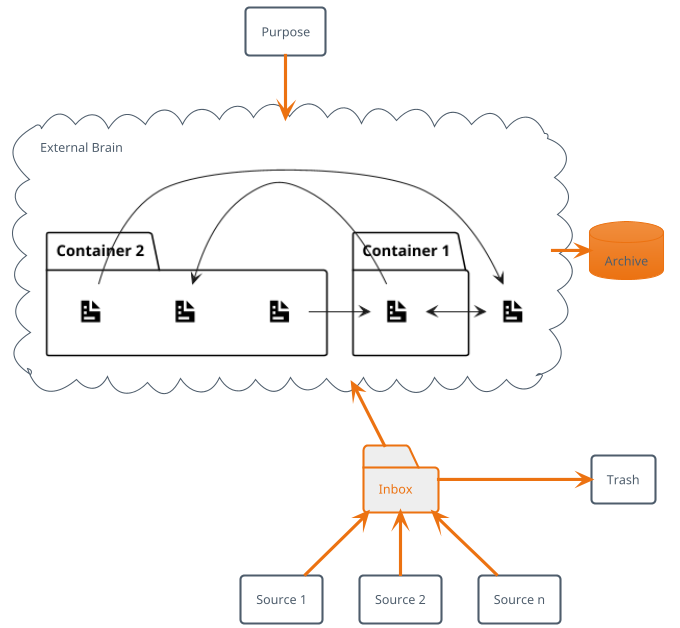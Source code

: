 @startuml
!theme aws-orange

'Comment following line before commit
'!$approach = "luhmann"

!$label ?= { 
    "purpose": "Purpose", 
    "container1": "Container 1", 
    "container2": "Container 2",
    "inbox": "Inbox",
    "source1": "Source 1"
    } 

!if ($approach == "luhmann")
!$label = {
    "purpose": "Writing",
    "container1": "Reference Notes",
    "container2": "Permanent Notes",
    "inbox": "Floating Notes",
    "source1": "Text <u><back:yellow>excerpts</back> from books</u>, articles etc."
    }
!elseif ($approach == "para")
!$label = {
    "purpose": "Whatever",
    "container1": "Projects",
    "container2": "Areas",
    "inbox": "Inbox",
    "source1": "Text <u><back:yellow>excerpts</back> from books</u>, articles etc."
    }
!endif

rectangle "$label.purpose" as Purpose

' subgraph for alignment with surrounding nodes
' cf. http://www.forum.plantuml.net/10464/component-arrows-starting-wrong-side-component-components
cloud Brain #white [
External Brain
{{
    folder "$label.container2" as c2 {
        label c2.1 as "<size:30><&document></size>"
        label c2.2 as "<size:30><&document></size>"
        label c2.3 as "<size:30><&document></size>"
    }

    folder "$label.container1" as c1 {
        label c1.1 as "<size:30><&document></size>"
    }

    label free1 as "<size:30><&document></size>"

    c2.1 -> c1.1
    c1.1 -> c2.3
    c2.2 -> free1
    free1 -> c1.1
    c1.1 -> free1
}}
] 

folder "$label.inbox" as Inbox

together {
    rectangle Trash
    database Archive
}

' Formating help
Archive -[hidden]d-> Trash
'Purpose -[hidden]d-> Inbox

skinparam WrapWidth 100 

rectangle "$label.source1" as Source1
rectangle "Source 2" as Source2
rectangle "Source n" as Source3


Brain -r-> Archive
Inbox -r-> Trash
Purpose -d-> Brain
Inbox -u-> Brain

Source1 -u-> Inbox
Source2 -u-> Inbox
Source3 -u-> Inbox

@enduml